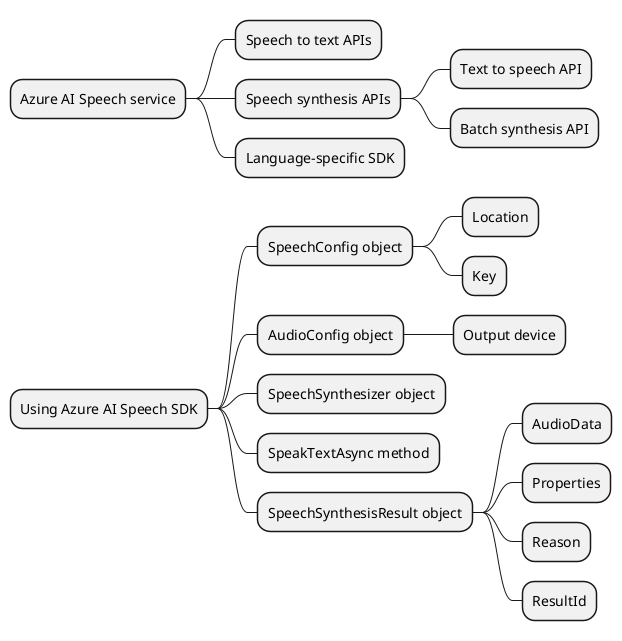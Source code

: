 @startmindmap
* Azure AI Speech service
** Speech to text APIs
** Speech synthesis APIs
*** Text to speech API
*** Batch synthesis API
** Language-specific SDK
* Using Azure AI Speech SDK
** SpeechConfig object
*** Location
*** Key
** AudioConfig object
*** Output device
** SpeechSynthesizer object
** SpeakTextAsync method
** SpeechSynthesisResult object
*** AudioData
*** Properties
*** Reason
*** ResultId
@endmindmap